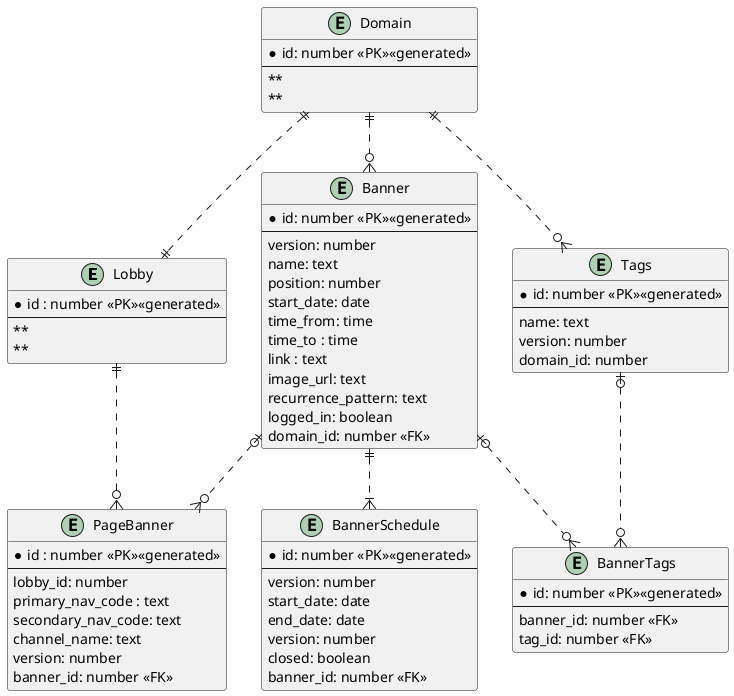 [plantuml]
----
@startuml

entity Lobby {
    *id : number <<PK>><<generated>>
    --
    **
    **
}

entity Domain {
    *id: number <<PK>><<generated>>
    --
    **
    **
}

entity PageBanner {
    *id : number <<PK>><<generated>>
    --
    lobby_id: number
    primary_nav_code : text
    secondary_nav_code: text
    channel_name: text
    version: number
    banner_id: number <<FK>>
}

entity Banner {
    *id: number <<PK>><<generated>>
    --
    version: number
    name: text
    position: number
    start_date: date
    time_from: time
    time_to : time
    link : text
    image_url: text
    recurrence_pattern: text
    logged_in: boolean
    domain_id: number <<FK>>
}

entity BannerSchedule {
    *id: number <<PK>><<generated>>
    --
    version: number
    start_date: date
    end_date: date
    version: number
    closed: boolean
    banner_id: number <<FK>>
}

entity Tags {
    *id: number <<PK>><<generated>>
    --
    name: text
    version: number
    domain_id: number
}

entity BannerTags {
    *id: number <<PK>><<generated>>
    --
    banner_id: number <<FK>>
    tag_id: number <<FK>>
}

Lobby ||..o{ PageBanner
Banner |o..o{ PageBanner
Banner |o..o{ BannerTags
Banner ||..|{ BannerSchedule
Tags |o..o{ BannerTags
Domain ||..|| Lobby
Domain ||..o{ Banner
Domain ||..o{ Tags


@enduml
----